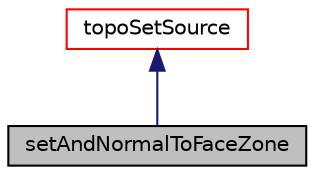 digraph "setAndNormalToFaceZone"
{
  bgcolor="transparent";
  edge [fontname="Helvetica",fontsize="10",labelfontname="Helvetica",labelfontsize="10"];
  node [fontname="Helvetica",fontsize="10",shape=record];
  Node1 [label="setAndNormalToFaceZone",height=0.2,width=0.4,color="black", fillcolor="grey75", style="filled", fontcolor="black"];
  Node2 -> Node1 [dir="back",color="midnightblue",fontsize="10",style="solid",fontname="Helvetica"];
  Node2 [label="topoSetSource",height=0.2,width=0.4,color="red",URL="$a02730.html",tooltip="Base class of a source for a topoSet. "];
}
